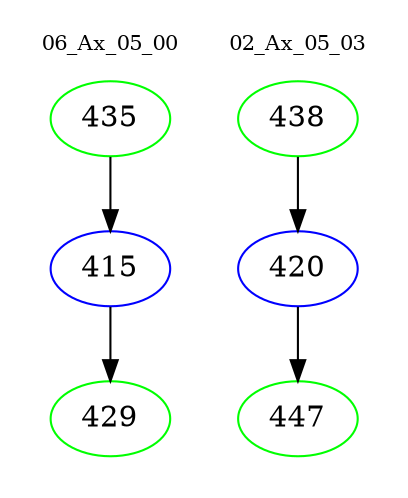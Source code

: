 digraph{
subgraph cluster_0 {
color = white
label = "06_Ax_05_00";
fontsize=10;
T0_435 [label="435", color="green"]
T0_435 -> T0_415 [color="black"]
T0_415 [label="415", color="blue"]
T0_415 -> T0_429 [color="black"]
T0_429 [label="429", color="green"]
}
subgraph cluster_1 {
color = white
label = "02_Ax_05_03";
fontsize=10;
T1_438 [label="438", color="green"]
T1_438 -> T1_420 [color="black"]
T1_420 [label="420", color="blue"]
T1_420 -> T1_447 [color="black"]
T1_447 [label="447", color="green"]
}
}

